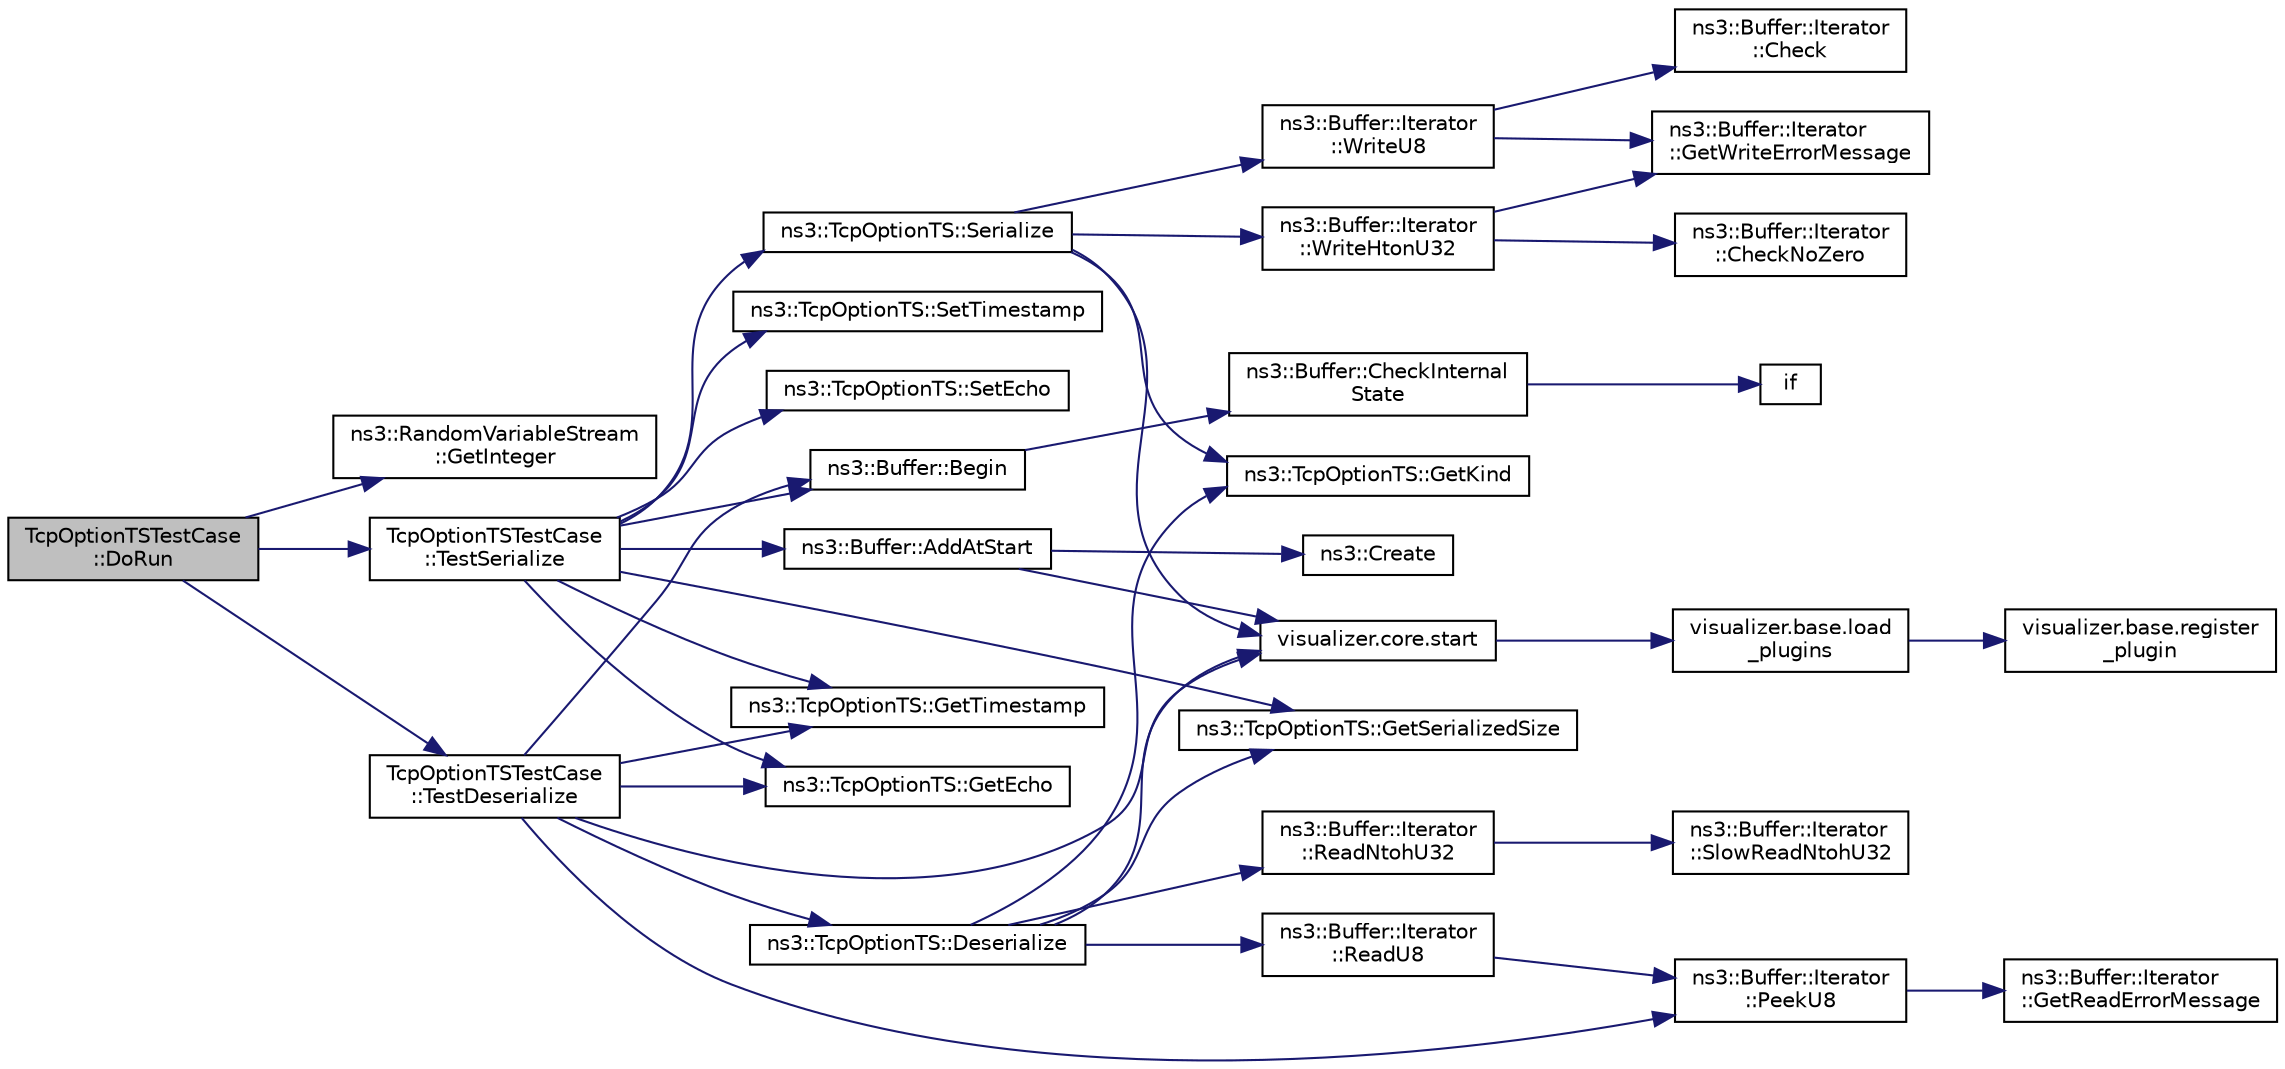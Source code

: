 digraph "TcpOptionTSTestCase::DoRun"
{
  edge [fontname="Helvetica",fontsize="10",labelfontname="Helvetica",labelfontsize="10"];
  node [fontname="Helvetica",fontsize="10",shape=record];
  rankdir="LR";
  Node1 [label="TcpOptionTSTestCase\l::DoRun",height=0.2,width=0.4,color="black", fillcolor="grey75", style="filled", fontcolor="black"];
  Node1 -> Node2 [color="midnightblue",fontsize="10",style="solid"];
  Node2 [label="ns3::RandomVariableStream\l::GetInteger",height=0.2,width=0.4,color="black", fillcolor="white", style="filled",URL="$dc/daa/classns3_1_1RandomVariableStream.html#a66cd94e6305ce7f000f1a9ff0fcb9aef",tooltip="Get the next random value as an integer drawn from the distribution. "];
  Node1 -> Node3 [color="midnightblue",fontsize="10",style="solid"];
  Node3 [label="TcpOptionTSTestCase\l::TestSerialize",height=0.2,width=0.4,color="black", fillcolor="white", style="filled",URL="$d9/d80/classTcpOptionTSTestCase.html#a14597883403704320352bf1caad38777",tooltip="Serialization test. "];
  Node3 -> Node4 [color="midnightblue",fontsize="10",style="solid"];
  Node4 [label="ns3::TcpOptionTS::SetTimestamp",height=0.2,width=0.4,color="black", fillcolor="white", style="filled",URL="$d0/dbe/classns3_1_1TcpOptionTS.html#a1419aa24133aa3422269a817a3dd62db",tooltip="Set the timestamp stored in the Option. "];
  Node3 -> Node5 [color="midnightblue",fontsize="10",style="solid"];
  Node5 [label="ns3::TcpOptionTS::SetEcho",height=0.2,width=0.4,color="black", fillcolor="white", style="filled",URL="$d0/dbe/classns3_1_1TcpOptionTS.html#ae64ff1487e5bf1b579ae2f6cff3dadd4",tooltip="Set the timestamp echo stored in the Option. "];
  Node3 -> Node6 [color="midnightblue",fontsize="10",style="solid"];
  Node6 [label="ns3::TcpOptionTS::GetTimestamp",height=0.2,width=0.4,color="black", fillcolor="white", style="filled",URL="$d0/dbe/classns3_1_1TcpOptionTS.html#a96298c3d347dba059cf671c4f33b6ee8",tooltip="Get the timestamp stored in the Option. "];
  Node3 -> Node7 [color="midnightblue",fontsize="10",style="solid"];
  Node7 [label="ns3::TcpOptionTS::GetEcho",height=0.2,width=0.4,color="black", fillcolor="white", style="filled",URL="$d0/dbe/classns3_1_1TcpOptionTS.html#ac89342e97b8f226a78ac57ebd461901b",tooltip="Get the timestamp echo stored in the Option. "];
  Node3 -> Node8 [color="midnightblue",fontsize="10",style="solid"];
  Node8 [label="ns3::Buffer::AddAtStart",height=0.2,width=0.4,color="black", fillcolor="white", style="filled",URL="$da/d85/classns3_1_1Buffer.html#a8abd8164c3671d3dadc98fc66fade7b1"];
  Node8 -> Node9 [color="midnightblue",fontsize="10",style="solid"];
  Node9 [label="visualizer.core.start",height=0.2,width=0.4,color="black", fillcolor="white", style="filled",URL="$df/d6c/namespacevisualizer_1_1core.html#a2a35e5d8a34af358b508dac8635754e0"];
  Node9 -> Node10 [color="midnightblue",fontsize="10",style="solid"];
  Node10 [label="visualizer.base.load\l_plugins",height=0.2,width=0.4,color="black", fillcolor="white", style="filled",URL="$d4/d39/namespacevisualizer_1_1base.html#ad171497a5ff1afe0a73bedaebf35448f"];
  Node10 -> Node11 [color="midnightblue",fontsize="10",style="solid"];
  Node11 [label="visualizer.base.register\l_plugin",height=0.2,width=0.4,color="black", fillcolor="white", style="filled",URL="$d4/d39/namespacevisualizer_1_1base.html#a6b0ffcff1e17ec4027496f50177e5b9e"];
  Node8 -> Node12 [color="midnightblue",fontsize="10",style="solid"];
  Node12 [label="ns3::Create",height=0.2,width=0.4,color="black", fillcolor="white", style="filled",URL="$d2/df2/group__ptr.html#ga0406dd2d929ceac05ce39d4579fa3e4b"];
  Node3 -> Node13 [color="midnightblue",fontsize="10",style="solid"];
  Node13 [label="ns3::TcpOptionTS::GetSerializedSize",height=0.2,width=0.4,color="black", fillcolor="white", style="filled",URL="$d0/dbe/classns3_1_1TcpOptionTS.html#a7a7ad69a22e63a72f6874fe8f3df994b",tooltip="Returns number of bytes required for Option serialization. "];
  Node3 -> Node14 [color="midnightblue",fontsize="10",style="solid"];
  Node14 [label="ns3::TcpOptionTS::Serialize",height=0.2,width=0.4,color="black", fillcolor="white", style="filled",URL="$d0/dbe/classns3_1_1TcpOptionTS.html#a78c958095d201d40006442a5cea4e41d",tooltip="Serialize the Option to a buffer iterator. "];
  Node14 -> Node9 [color="midnightblue",fontsize="10",style="solid"];
  Node14 -> Node15 [color="midnightblue",fontsize="10",style="solid"];
  Node15 [label="ns3::Buffer::Iterator\l::WriteU8",height=0.2,width=0.4,color="black", fillcolor="white", style="filled",URL="$d0/daf/classns3_1_1Buffer_1_1Iterator.html#a3c7bacca6cbb821c9d14fa4626b7ae16"];
  Node15 -> Node16 [color="midnightblue",fontsize="10",style="solid"];
  Node16 [label="ns3::Buffer::Iterator\l::Check",height=0.2,width=0.4,color="black", fillcolor="white", style="filled",URL="$d0/daf/classns3_1_1Buffer_1_1Iterator.html#af8d294593fd36e8b55124bdfba3d0152"];
  Node15 -> Node17 [color="midnightblue",fontsize="10",style="solid"];
  Node17 [label="ns3::Buffer::Iterator\l::GetWriteErrorMessage",height=0.2,width=0.4,color="black", fillcolor="white", style="filled",URL="$d0/daf/classns3_1_1Buffer_1_1Iterator.html#ae37b790336264f34d65971231c3ed1f1",tooltip="Returns an appropriate message indicating a write error. "];
  Node14 -> Node18 [color="midnightblue",fontsize="10",style="solid"];
  Node18 [label="ns3::TcpOptionTS::GetKind",height=0.2,width=0.4,color="black", fillcolor="white", style="filled",URL="$d0/dbe/classns3_1_1TcpOptionTS.html#aed740381b190fddac2eb37868b98c3be",tooltip="Get the `kind&#39; (as in {793}) of this option. "];
  Node14 -> Node19 [color="midnightblue",fontsize="10",style="solid"];
  Node19 [label="ns3::Buffer::Iterator\l::WriteHtonU32",height=0.2,width=0.4,color="black", fillcolor="white", style="filled",URL="$d0/daf/classns3_1_1Buffer_1_1Iterator.html#ac8a95d099acc1fa0e699200b4de82173"];
  Node19 -> Node20 [color="midnightblue",fontsize="10",style="solid"];
  Node20 [label="ns3::Buffer::Iterator\l::CheckNoZero",height=0.2,width=0.4,color="black", fillcolor="white", style="filled",URL="$d0/daf/classns3_1_1Buffer_1_1Iterator.html#a0e3ce8d8b629c64493095486d4408ffd"];
  Node19 -> Node17 [color="midnightblue",fontsize="10",style="solid"];
  Node3 -> Node21 [color="midnightblue",fontsize="10",style="solid"];
  Node21 [label="ns3::Buffer::Begin",height=0.2,width=0.4,color="black", fillcolor="white", style="filled",URL="$da/d85/classns3_1_1Buffer.html#a893d4bf50df13e730b6cd0fda91b967f"];
  Node21 -> Node22 [color="midnightblue",fontsize="10",style="solid"];
  Node22 [label="ns3::Buffer::CheckInternal\lState",height=0.2,width=0.4,color="black", fillcolor="white", style="filled",URL="$da/d85/classns3_1_1Buffer.html#a6202ce7f1ecc1fc7a14cc13017375d14",tooltip="Checks the internal buffer structures consistency. "];
  Node22 -> Node23 [color="midnightblue",fontsize="10",style="solid"];
  Node23 [label="if",height=0.2,width=0.4,color="black", fillcolor="white", style="filled",URL="$d8/d0e/loss__ITU1238_8m.html#a419d895abe1313c35fa353c93802647e"];
  Node1 -> Node24 [color="midnightblue",fontsize="10",style="solid"];
  Node24 [label="TcpOptionTSTestCase\l::TestDeserialize",height=0.2,width=0.4,color="black", fillcolor="white", style="filled",URL="$d9/d80/classTcpOptionTSTestCase.html#aadd81683ca04ef16306e8571c67dcf65",tooltip="Deserialization test. "];
  Node24 -> Node9 [color="midnightblue",fontsize="10",style="solid"];
  Node24 -> Node21 [color="midnightblue",fontsize="10",style="solid"];
  Node24 -> Node25 [color="midnightblue",fontsize="10",style="solid"];
  Node25 [label="ns3::Buffer::Iterator\l::PeekU8",height=0.2,width=0.4,color="black", fillcolor="white", style="filled",URL="$d0/daf/classns3_1_1Buffer_1_1Iterator.html#aeba1e13bebc9775be31e37baf9e75a73"];
  Node25 -> Node26 [color="midnightblue",fontsize="10",style="solid"];
  Node26 [label="ns3::Buffer::Iterator\l::GetReadErrorMessage",height=0.2,width=0.4,color="black", fillcolor="white", style="filled",URL="$d0/daf/classns3_1_1Buffer_1_1Iterator.html#af1bb2180c525be17ffc4cf46ee5f9291",tooltip="Returns an appropriate message indicating a read error. "];
  Node24 -> Node27 [color="midnightblue",fontsize="10",style="solid"];
  Node27 [label="ns3::TcpOptionTS::Deserialize",height=0.2,width=0.4,color="black", fillcolor="white", style="filled",URL="$d0/dbe/classns3_1_1TcpOptionTS.html#ae71464d31dff111b7bb6bf3bd0bd43b3",tooltip="Deserialize the Option from a buffer iterator. "];
  Node27 -> Node9 [color="midnightblue",fontsize="10",style="solid"];
  Node27 -> Node28 [color="midnightblue",fontsize="10",style="solid"];
  Node28 [label="ns3::Buffer::Iterator\l::ReadU8",height=0.2,width=0.4,color="black", fillcolor="white", style="filled",URL="$d0/daf/classns3_1_1Buffer_1_1Iterator.html#a7d7d5299e27ecf41aef37e315984ad5a"];
  Node28 -> Node25 [color="midnightblue",fontsize="10",style="solid"];
  Node27 -> Node18 [color="midnightblue",fontsize="10",style="solid"];
  Node27 -> Node29 [color="midnightblue",fontsize="10",style="solid"];
  Node29 [label="ns3::Buffer::Iterator\l::ReadNtohU32",height=0.2,width=0.4,color="black", fillcolor="white", style="filled",URL="$d0/daf/classns3_1_1Buffer_1_1Iterator.html#af6873e0c53e5338902802dedff2159d1"];
  Node29 -> Node30 [color="midnightblue",fontsize="10",style="solid"];
  Node30 [label="ns3::Buffer::Iterator\l::SlowReadNtohU32",height=0.2,width=0.4,color="black", fillcolor="white", style="filled",URL="$d0/daf/classns3_1_1Buffer_1_1Iterator.html#a5d4d740cc3035f969c34e4dc0bf585aa"];
  Node27 -> Node13 [color="midnightblue",fontsize="10",style="solid"];
  Node24 -> Node6 [color="midnightblue",fontsize="10",style="solid"];
  Node24 -> Node7 [color="midnightblue",fontsize="10",style="solid"];
}

